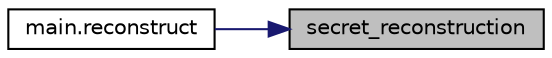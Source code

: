 digraph "secret_reconstruction"
{
 // LATEX_PDF_SIZE
  edge [fontname="Helvetica",fontsize="10",labelfontname="Helvetica",labelfontsize="10"];
  node [fontname="Helvetica",fontsize="10",shape=record];
  rankdir="RL";
  Node1 [label="secret_reconstruction",height=0.2,width=0.4,color="black", fillcolor="grey75", style="filled", fontcolor="black",tooltip="Reconstruct secret from the shares, and check for consistency with the encoded digest."];
  Node1 -> Node2 [dir="back",color="midnightblue",fontsize="10",style="solid",fontname="Helvetica"];
  Node2 [label="main.reconstruct",height=0.2,width=0.4,color="black", fillcolor="white", style="filled",URL="$namespacemain.html#a67b2fb92125c2f0b661c009a1442c76c",tooltip="Take JSON shares generated by create_shares.py and reconstruct the original secret phrase."];
}
